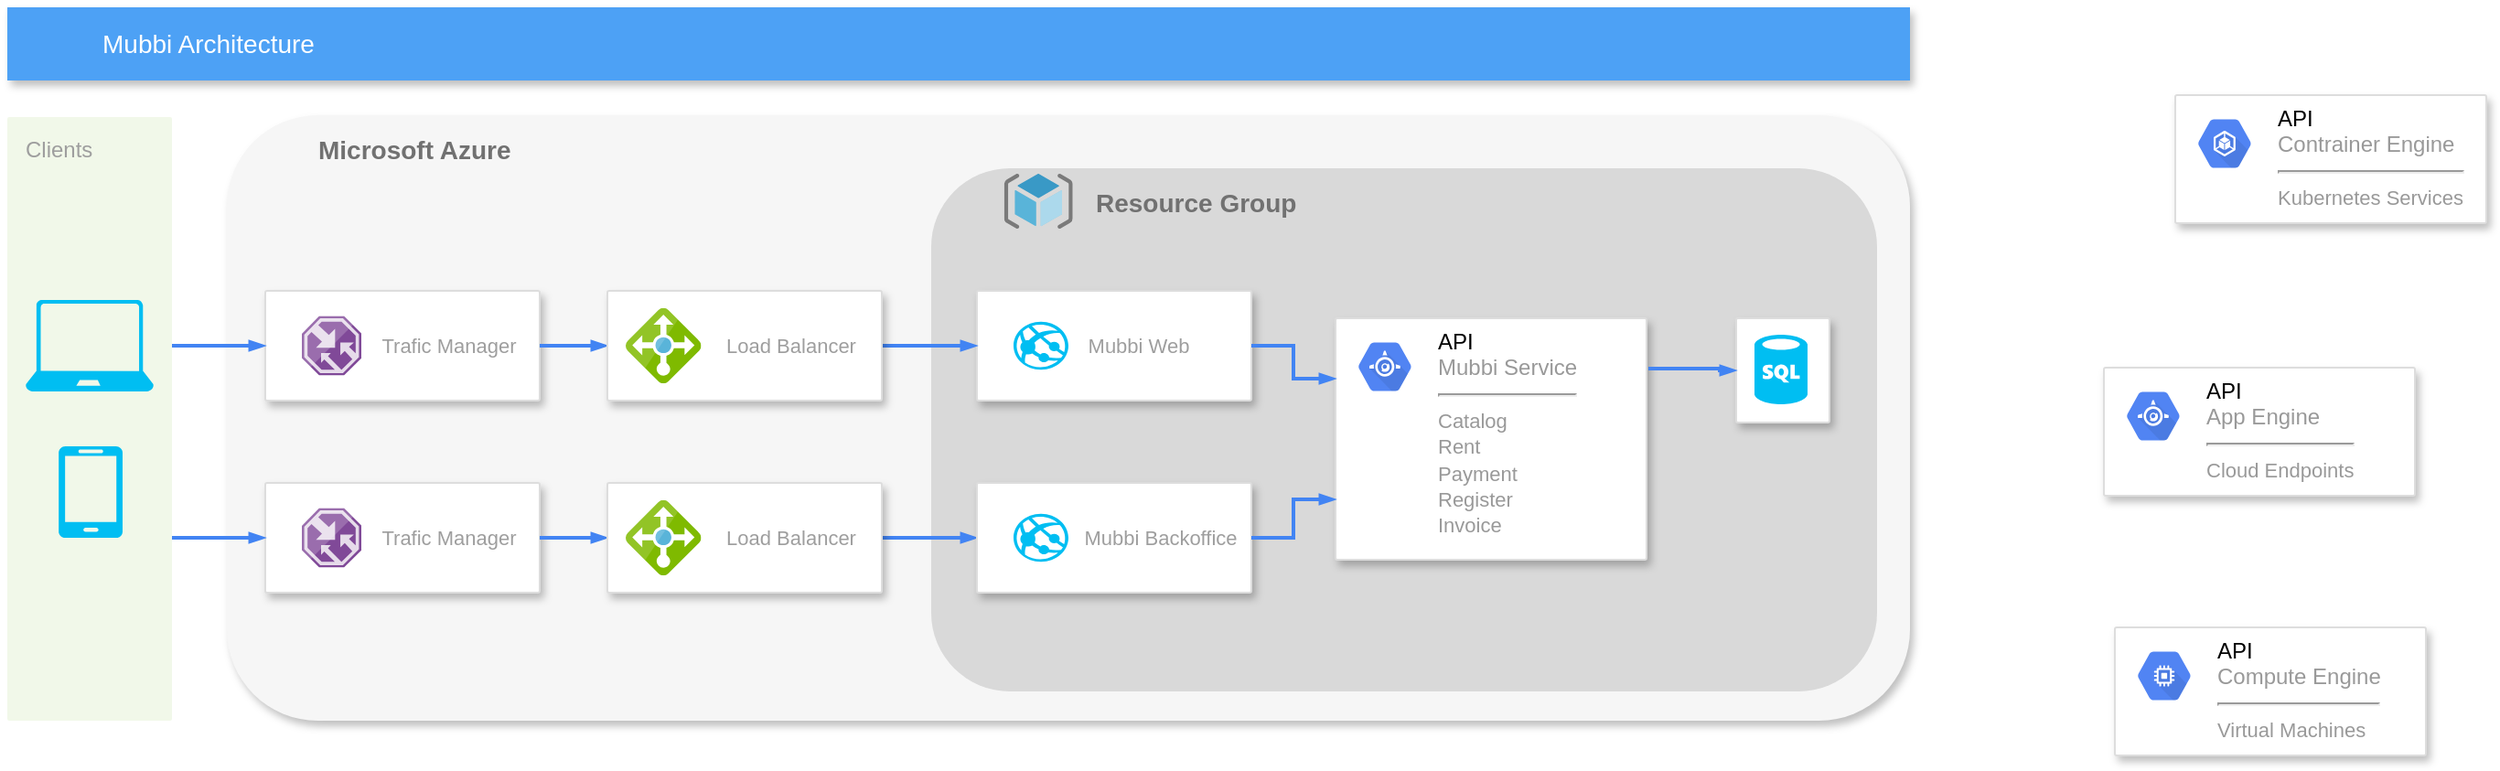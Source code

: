 <mxfile version="13.5.8" type="github">
  <diagram id="f106602c-feb2-e66a-4537-3a34d633f6aa" name="Page-1">
    <mxGraphModel dx="1718" dy="635" grid="0" gridSize="10" guides="1" tooltips="1" connect="1" arrows="1" fold="1" page="1" pageScale="1" pageWidth="1169" pageHeight="827" background="#ffffff" math="0" shadow="0">
      <root>
        <mxCell id="0" />
        <mxCell id="1" parent="0" />
        <mxCell id="14" value="&lt;b&gt;Microsoft Azure&amp;nbsp;&lt;/b&gt;" style="fillColor=#F6F6F6;strokeColor=none;shadow=1;gradientColor=none;fontSize=14;align=left;spacing=10;fontColor=#717171;9E9E9E;verticalAlign=top;spacingTop=-4;fontStyle=0;spacingLeft=40;html=1;rounded=1;" parent="1" vertex="1">
          <mxGeometry x="200" y="99" width="920" height="331" as="geometry" />
        </mxCell>
        <mxCell id="I5y3mARV5p0p7HVuNum8-1068" value="" style="group" vertex="1" connectable="0" parent="1">
          <mxGeometry x="585" y="128" width="517" height="286" as="geometry" />
        </mxCell>
        <mxCell id="I5y3mARV5p0p7HVuNum8-1031" value="&lt;b&gt;Resource Group&lt;/b&gt;" style="strokeColor=none;shadow=0;fontSize=14;align=left;spacing=10;fontColor=#717171;9E9E9E;verticalAlign=top;spacingTop=-4;fontStyle=0;spacingLeft=80;html=1;fillColor=#D9D9D9;rounded=1;" vertex="1" parent="I5y3mARV5p0p7HVuNum8-1068">
          <mxGeometry width="517" height="286" as="geometry" />
        </mxCell>
        <mxCell id="I5y3mARV5p0p7HVuNum8-1065" value="" style="aspect=fixed;html=1;points=[];align=center;image;fontSize=12;image=img/lib/mscae/ResourceGroup.svg;fillColor=#D9D9D9;gradientColor=none;" vertex="1" parent="I5y3mARV5p0p7HVuNum8-1068">
          <mxGeometry x="39.848" y="3" width="37.5" height="30" as="geometry" />
        </mxCell>
        <mxCell id="997" value="Clients" style="rounded=1;absoluteArcSize=1;arcSize=2;html=1;strokeColor=none;gradientColor=none;shadow=0;dashed=0;fontSize=12;fontColor=#9E9E9E;align=left;verticalAlign=top;spacing=10;spacingTop=-4;fillColor=#F1F8E9;" parent="1" vertex="1">
          <mxGeometry x="80" y="100" width="90" height="330" as="geometry" />
        </mxCell>
        <mxCell id="818" value="Mubbi Architecture" style="fillColor=#4DA1F5;strokeColor=none;shadow=1;gradientColor=none;fontSize=14;align=left;spacingLeft=50;fontColor=#ffffff;html=1;" parent="1" vertex="1">
          <mxGeometry x="80" y="40" width="1040" height="40" as="geometry" />
        </mxCell>
        <mxCell id="1001" style="edgeStyle=orthogonalEdgeStyle;rounded=0;elbow=vertical;html=1;labelBackgroundColor=none;startFill=1;startSize=4;endArrow=blockThin;endFill=1;endSize=4;jettySize=auto;orthogonalLoop=1;strokeColor=#4284F3;strokeWidth=2;fontSize=12;fontColor=#000000;align=left;dashed=0;entryX=0;entryY=0.5;entryDx=0;entryDy=0;" parent="1" source="989" target="I5y3mARV5p0p7HVuNum8-1027" edge="1">
          <mxGeometry relative="1" as="geometry" />
        </mxCell>
        <mxCell id="991" value="" style="strokeColor=#dddddd;fillColor=#ffffff;shadow=1;strokeWidth=1;rounded=1;absoluteArcSize=1;arcSize=2;fontSize=11;fontColor=#9E9E9E;align=center;html=1;" parent="1" vertex="1">
          <mxGeometry x="1226" y="237" width="170" height="70" as="geometry" />
        </mxCell>
        <mxCell id="992" value="&lt;font color=&quot;#000000&quot;&gt;API&lt;/font&gt;&lt;br&gt;App Engine&lt;hr&gt;&lt;font style=&quot;font-size: 11px&quot;&gt;Cloud Endpoints&lt;/font&gt;" style="dashed=0;connectable=0;html=1;fillColor=#5184F3;strokeColor=none;shape=mxgraph.gcp2.hexIcon;prIcon=app_engine;part=1;labelPosition=right;verticalLabelPosition=middle;align=left;verticalAlign=top;spacingLeft=5;fontColor=#999999;fontSize=12;spacingTop=-8;" parent="991" vertex="1">
          <mxGeometry width="44" height="39" relative="1" as="geometry">
            <mxPoint x="5" y="7" as="offset" />
          </mxGeometry>
        </mxCell>
        <mxCell id="993" value="" style="strokeColor=#dddddd;fillColor=#ffffff;shadow=1;strokeWidth=1;rounded=1;absoluteArcSize=1;arcSize=2;fontSize=11;fontColor=#9E9E9E;align=center;html=1;" parent="1" vertex="1">
          <mxGeometry x="1232" y="379" width="170" height="70" as="geometry" />
        </mxCell>
        <mxCell id="994" value="&lt;font color=&quot;#000000&quot;&gt;API&lt;/font&gt;&lt;br&gt;Compute Engine&lt;hr&gt;&lt;font style=&quot;font-size: 11px&quot;&gt;Virtual Machines&lt;/font&gt;" style="dashed=0;connectable=0;html=1;fillColor=#5184F3;strokeColor=none;shape=mxgraph.gcp2.hexIcon;prIcon=compute_engine;part=1;labelPosition=right;verticalLabelPosition=middle;align=left;verticalAlign=top;spacingLeft=5;fontColor=#999999;fontSize=12;spacingTop=-8;" parent="993" vertex="1">
          <mxGeometry width="44" height="39" relative="1" as="geometry">
            <mxPoint x="5" y="7" as="offset" />
          </mxGeometry>
        </mxCell>
        <mxCell id="995" value="" style="strokeColor=#dddddd;fillColor=#ffffff;shadow=1;strokeWidth=1;rounded=1;absoluteArcSize=1;arcSize=2;fontSize=11;fontColor=#9E9E9E;align=center;html=1;" parent="1" vertex="1">
          <mxGeometry x="1265" y="88" width="170" height="70" as="geometry" />
        </mxCell>
        <mxCell id="996" value="&lt;font color=&quot;#000000&quot;&gt;API&lt;/font&gt;&lt;br&gt;Contrainer Engine&lt;hr&gt;&lt;font style=&quot;font-size: 11px&quot;&gt;Kubernetes Services&lt;/font&gt;" style="dashed=0;connectable=0;html=1;fillColor=#5184F3;strokeColor=none;shape=mxgraph.gcp2.hexIcon;prIcon=container_engine;part=1;labelPosition=right;verticalLabelPosition=middle;align=left;verticalAlign=top;spacingLeft=5;fontColor=#999999;fontSize=12;spacingTop=-8;" parent="995" vertex="1">
          <mxGeometry width="44" height="39" relative="1" as="geometry">
            <mxPoint x="5" y="7" as="offset" />
          </mxGeometry>
        </mxCell>
        <mxCell id="I5y3mARV5p0p7HVuNum8-1001" value="" style="verticalLabelPosition=bottom;html=1;verticalAlign=top;align=center;strokeColor=none;fillColor=#00BEF2;shape=mxgraph.azure.laptop;pointerEvents=1;" vertex="1" parent="1">
          <mxGeometry x="90" y="200" width="70" height="50" as="geometry" />
        </mxCell>
        <mxCell id="I5y3mARV5p0p7HVuNum8-1002" value="" style="verticalLabelPosition=bottom;html=1;verticalAlign=top;align=center;strokeColor=none;fillColor=#00BEF2;shape=mxgraph.azure.mobile;pointerEvents=1;" vertex="1" parent="1">
          <mxGeometry x="108" y="280" width="35" height="50" as="geometry" />
        </mxCell>
        <mxCell id="I5y3mARV5p0p7HVuNum8-1011" value="" style="group;spacingLeft=50;" vertex="1" connectable="0" parent="1">
          <mxGeometry x="610" y="195" width="150" height="60" as="geometry" />
        </mxCell>
        <mxCell id="I5y3mARV5p0p7HVuNum8-1008" value="Mubbi Web" style="strokeColor=#dddddd;fillColor=#ffffff;shadow=1;strokeWidth=1;rounded=1;absoluteArcSize=1;arcSize=2;fontSize=11;fontColor=#9E9E9E;align=center;labelPosition=center;verticalLabelPosition=middle;verticalAlign=middle;spacingLeft=25;html=1;" vertex="1" parent="I5y3mARV5p0p7HVuNum8-1011">
          <mxGeometry width="150" height="60" as="geometry" />
        </mxCell>
        <mxCell id="I5y3mARV5p0p7HVuNum8-1025" value="" style="verticalLabelPosition=bottom;html=1;verticalAlign=top;align=center;strokeColor=none;fillColor=#00BEF2;shape=mxgraph.azure.azure_website;pointerEvents=1;" vertex="1" parent="I5y3mARV5p0p7HVuNum8-1011">
          <mxGeometry x="20" y="16.88" width="30" height="26.25" as="geometry" />
        </mxCell>
        <mxCell id="I5y3mARV5p0p7HVuNum8-1012" value="" style="group" vertex="1" connectable="0" parent="1">
          <mxGeometry x="221" y="300" width="150" height="60" as="geometry" />
        </mxCell>
        <mxCell id="I5y3mARV5p0p7HVuNum8-1034" value="" style="group" vertex="1" connectable="0" parent="I5y3mARV5p0p7HVuNum8-1012">
          <mxGeometry width="150" height="60" as="geometry" />
        </mxCell>
        <mxCell id="I5y3mARV5p0p7HVuNum8-1013" value="Trafic Manager" style="strokeColor=#dddddd;fillColor=#ffffff;shadow=1;strokeWidth=1;rounded=1;absoluteArcSize=1;arcSize=2;fontSize=11;fontColor=#9E9E9E;align=center;html=1;labelPosition=center;verticalLabelPosition=middle;verticalAlign=middle;spacingLeft=50;" vertex="1" parent="I5y3mARV5p0p7HVuNum8-1034">
          <mxGeometry width="150" height="60" as="geometry" />
        </mxCell>
        <mxCell id="I5y3mARV5p0p7HVuNum8-1014" value="" style="aspect=fixed;html=1;points=[];align=center;image;fontSize=12;image=img/lib/mscae/Traffic_Manager.svg;" vertex="1" parent="I5y3mARV5p0p7HVuNum8-1034">
          <mxGeometry x="20" y="13.75" width="32.5" height="32.5" as="geometry" />
        </mxCell>
        <mxCell id="I5y3mARV5p0p7HVuNum8-1016" style="edgeStyle=elbowEdgeStyle;rounded=0;elbow=vertical;html=1;labelBackgroundColor=none;startFill=1;startSize=4;endArrow=blockThin;endFill=1;endSize=4;jettySize=auto;orthogonalLoop=1;strokeColor=#4284F3;strokeWidth=2;fontSize=12;fontColor=#000000;align=left;dashed=0;entryX=0;entryY=0.5;entryDx=0;entryDy=0;exitX=1;exitY=0.5;exitDx=0;exitDy=0;" edge="1" parent="1" source="I5y3mARV5p0p7HVuNum8-1013" target="989">
          <mxGeometry relative="1" as="geometry">
            <mxPoint x="420" y="378.587" as="sourcePoint" />
            <mxPoint x="500" y="378.92" as="targetPoint" />
          </mxGeometry>
        </mxCell>
        <mxCell id="I5y3mARV5p0p7HVuNum8-1018" value="" style="group" vertex="1" connectable="0" parent="1">
          <mxGeometry x="408" y="300" width="150" height="60" as="geometry" />
        </mxCell>
        <mxCell id="I5y3mARV5p0p7HVuNum8-1033" value="" style="group" vertex="1" connectable="0" parent="I5y3mARV5p0p7HVuNum8-1018">
          <mxGeometry width="150" height="60" as="geometry" />
        </mxCell>
        <mxCell id="989" value="Load Balancer" style="strokeColor=#dddddd;fillColor=#ffffff;shadow=1;strokeWidth=1;rounded=1;absoluteArcSize=1;arcSize=2;fontSize=11;fontColor=#9E9E9E;align=center;html=1;spacingLeft=50;textDirection=ltr;" parent="I5y3mARV5p0p7HVuNum8-1033" vertex="1">
          <mxGeometry width="150" height="60" as="geometry" />
        </mxCell>
        <mxCell id="I5y3mARV5p0p7HVuNum8-1032" value="" style="aspect=fixed;html=1;points=[];align=center;image;fontSize=12;image=img/lib/mscae/Load_Balancer_feature.svg;fillColor=#D9D9D9;gradientColor=none;" vertex="1" parent="I5y3mARV5p0p7HVuNum8-1033">
          <mxGeometry x="10" y="9.38" width="41.25" height="41.25" as="geometry" />
        </mxCell>
        <mxCell id="I5y3mARV5p0p7HVuNum8-1024" style="edgeStyle=elbowEdgeStyle;rounded=0;elbow=vertical;html=1;labelBackgroundColor=none;startFill=1;startSize=4;endArrow=blockThin;endFill=1;endSize=4;jettySize=auto;orthogonalLoop=1;strokeColor=#4284F3;strokeWidth=2;fontSize=12;fontColor=#000000;align=left;dashed=0;entryX=0;entryY=0.5;entryDx=0;entryDy=0;" edge="1" parent="1" source="997" target="I5y3mARV5p0p7HVuNum8-1013">
          <mxGeometry relative="1" as="geometry">
            <mxPoint x="410" y="260" as="sourcePoint" />
            <mxPoint x="460" y="260" as="targetPoint" />
          </mxGeometry>
        </mxCell>
        <mxCell id="I5y3mARV5p0p7HVuNum8-1026" value="" style="group;spacingLeft=50;" vertex="1" connectable="0" parent="1">
          <mxGeometry x="610" y="300" width="150" height="60" as="geometry" />
        </mxCell>
        <mxCell id="I5y3mARV5p0p7HVuNum8-1027" value="Mubbi Backoffice" style="strokeColor=#dddddd;fillColor=#ffffff;shadow=1;strokeWidth=1;rounded=1;absoluteArcSize=1;arcSize=2;fontSize=11;fontColor=#9E9E9E;align=center;html=1;labelPosition=center;verticalLabelPosition=middle;verticalAlign=middle;spacingLeft=50;" vertex="1" parent="I5y3mARV5p0p7HVuNum8-1026">
          <mxGeometry width="150" height="60" as="geometry" />
        </mxCell>
        <mxCell id="I5y3mARV5p0p7HVuNum8-1028" value="" style="verticalLabelPosition=bottom;html=1;verticalAlign=top;align=center;strokeColor=none;fillColor=#00BEF2;shape=mxgraph.azure.azure_website;pointerEvents=1;" vertex="1" parent="I5y3mARV5p0p7HVuNum8-1026">
          <mxGeometry x="20" y="16.88" width="30" height="26.25" as="geometry" />
        </mxCell>
        <mxCell id="I5y3mARV5p0p7HVuNum8-1054" style="edgeStyle=orthogonalEdgeStyle;rounded=0;elbow=vertical;html=1;labelBackgroundColor=none;startFill=1;startSize=4;endArrow=blockThin;endFill=1;endSize=4;jettySize=auto;orthogonalLoop=1;strokeColor=#4284F3;strokeWidth=2;fontSize=12;fontColor=#000000;align=left;dashed=0;entryX=0;entryY=0.5;entryDx=0;entryDy=0;" edge="1" parent="1" source="I5y3mARV5p0p7HVuNum8-1062">
          <mxGeometry relative="1" as="geometry">
            <mxPoint x="610" y="225" as="targetPoint" />
          </mxGeometry>
        </mxCell>
        <mxCell id="I5y3mARV5p0p7HVuNum8-1055" value="" style="group" vertex="1" connectable="0" parent="1">
          <mxGeometry x="221" y="195" width="150" height="60" as="geometry" />
        </mxCell>
        <mxCell id="I5y3mARV5p0p7HVuNum8-1056" value="" style="group" vertex="1" connectable="0" parent="I5y3mARV5p0p7HVuNum8-1055">
          <mxGeometry width="150" height="60" as="geometry" />
        </mxCell>
        <mxCell id="I5y3mARV5p0p7HVuNum8-1057" value="Trafic Manager" style="strokeColor=#dddddd;fillColor=#ffffff;shadow=1;strokeWidth=1;rounded=1;absoluteArcSize=1;arcSize=2;fontSize=11;fontColor=#9E9E9E;align=center;html=1;labelPosition=center;verticalLabelPosition=middle;verticalAlign=middle;spacingLeft=50;" vertex="1" parent="I5y3mARV5p0p7HVuNum8-1056">
          <mxGeometry width="150" height="60" as="geometry" />
        </mxCell>
        <mxCell id="I5y3mARV5p0p7HVuNum8-1058" value="" style="aspect=fixed;html=1;points=[];align=center;image;fontSize=12;image=img/lib/mscae/Traffic_Manager.svg;" vertex="1" parent="I5y3mARV5p0p7HVuNum8-1056">
          <mxGeometry x="20" y="13.75" width="32.5" height="32.5" as="geometry" />
        </mxCell>
        <mxCell id="I5y3mARV5p0p7HVuNum8-1059" style="edgeStyle=elbowEdgeStyle;rounded=0;elbow=vertical;html=1;labelBackgroundColor=none;startFill=1;startSize=4;endArrow=blockThin;endFill=1;endSize=4;jettySize=auto;orthogonalLoop=1;strokeColor=#4284F3;strokeWidth=2;fontSize=12;fontColor=#000000;align=left;dashed=0;entryX=0;entryY=0.5;entryDx=0;entryDy=0;exitX=1;exitY=0.5;exitDx=0;exitDy=0;" edge="1" parent="1" source="I5y3mARV5p0p7HVuNum8-1057" target="I5y3mARV5p0p7HVuNum8-1062">
          <mxGeometry relative="1" as="geometry">
            <mxPoint x="420" y="273.587" as="sourcePoint" />
            <mxPoint x="500" y="273.92" as="targetPoint" />
          </mxGeometry>
        </mxCell>
        <mxCell id="I5y3mARV5p0p7HVuNum8-1060" value="" style="group" vertex="1" connectable="0" parent="1">
          <mxGeometry x="408" y="195" width="150" height="60" as="geometry" />
        </mxCell>
        <mxCell id="I5y3mARV5p0p7HVuNum8-1061" value="" style="group" vertex="1" connectable="0" parent="I5y3mARV5p0p7HVuNum8-1060">
          <mxGeometry width="150" height="60" as="geometry" />
        </mxCell>
        <mxCell id="I5y3mARV5p0p7HVuNum8-1062" value="Load Balancer" style="strokeColor=#dddddd;fillColor=#ffffff;shadow=1;strokeWidth=1;rounded=1;absoluteArcSize=1;arcSize=2;fontSize=11;fontColor=#9E9E9E;align=center;html=1;spacingLeft=50;textDirection=ltr;" vertex="1" parent="I5y3mARV5p0p7HVuNum8-1061">
          <mxGeometry width="150" height="60" as="geometry" />
        </mxCell>
        <mxCell id="I5y3mARV5p0p7HVuNum8-1063" value="" style="aspect=fixed;html=1;points=[];align=center;image;fontSize=12;image=img/lib/mscae/Load_Balancer_feature.svg;fillColor=#D9D9D9;gradientColor=none;" vertex="1" parent="I5y3mARV5p0p7HVuNum8-1061">
          <mxGeometry x="10" y="9.38" width="41.25" height="41.25" as="geometry" />
        </mxCell>
        <mxCell id="I5y3mARV5p0p7HVuNum8-1064" style="edgeStyle=elbowEdgeStyle;rounded=0;elbow=vertical;html=1;labelBackgroundColor=none;startFill=1;startSize=4;endArrow=blockThin;endFill=1;endSize=4;jettySize=auto;orthogonalLoop=1;strokeColor=#4284F3;strokeWidth=2;fontSize=12;fontColor=#000000;align=left;dashed=0;entryX=0;entryY=0.5;entryDx=0;entryDy=0;" edge="1" parent="1" target="I5y3mARV5p0p7HVuNum8-1057">
          <mxGeometry relative="1" as="geometry">
            <mxPoint x="170" y="225" as="sourcePoint" />
            <mxPoint x="460" y="155" as="targetPoint" />
          </mxGeometry>
        </mxCell>
        <mxCell id="I5y3mARV5p0p7HVuNum8-1072" value="" style="strokeColor=#dddddd;fillColor=#ffffff;shadow=1;strokeWidth=1;rounded=1;absoluteArcSize=1;arcSize=2;fontSize=11;fontColor=#9E9E9E;align=center;html=1;" vertex="1" parent="1">
          <mxGeometry x="806" y="210" width="170" height="132" as="geometry" />
        </mxCell>
        <mxCell id="I5y3mARV5p0p7HVuNum8-1073" value="&lt;font color=&quot;#000000&quot;&gt;API&lt;/font&gt;&lt;br&gt;Mubbi Service&lt;hr&gt;&lt;font style=&quot;font-size: 11px&quot;&gt;Catalog&lt;br&gt;Rent&lt;br&gt;Payment&lt;br&gt;Register&lt;br&gt;Invoice&lt;br&gt;&lt;/font&gt;" style="dashed=0;connectable=0;html=1;fillColor=#5184F3;strokeColor=none;shape=mxgraph.gcp2.hexIcon;prIcon=app_engine;part=1;labelPosition=right;verticalLabelPosition=middle;align=left;verticalAlign=top;spacingLeft=5;fontColor=#999999;fontSize=12;spacingTop=-8;" vertex="1" parent="I5y3mARV5p0p7HVuNum8-1072">
          <mxGeometry width="44" height="39" relative="1" as="geometry">
            <mxPoint x="5" y="7" as="offset" />
          </mxGeometry>
        </mxCell>
        <mxCell id="I5y3mARV5p0p7HVuNum8-1075" style="edgeStyle=orthogonalEdgeStyle;rounded=0;elbow=vertical;html=1;labelBackgroundColor=none;startFill=1;startSize=4;endArrow=blockThin;endFill=1;endSize=4;jettySize=auto;orthogonalLoop=1;strokeColor=#4284F3;strokeWidth=2;fontSize=12;fontColor=#000000;align=left;dashed=0;entryX=0;entryY=0.75;entryDx=0;entryDy=0;exitX=1;exitY=0.5;exitDx=0;exitDy=0;" edge="1" parent="1" source="I5y3mARV5p0p7HVuNum8-1027" target="I5y3mARV5p0p7HVuNum8-1072">
          <mxGeometry relative="1" as="geometry">
            <mxPoint x="568" y="340" as="sourcePoint" />
            <mxPoint x="620" y="340" as="targetPoint" />
          </mxGeometry>
        </mxCell>
        <mxCell id="I5y3mARV5p0p7HVuNum8-1076" style="edgeStyle=orthogonalEdgeStyle;rounded=0;elbow=vertical;html=1;labelBackgroundColor=none;startFill=1;startSize=4;endArrow=blockThin;endFill=1;endSize=4;jettySize=auto;orthogonalLoop=1;strokeColor=#4284F3;strokeWidth=2;fontSize=12;fontColor=#000000;align=left;dashed=0;entryX=0;entryY=0.25;entryDx=0;entryDy=0;exitX=1;exitY=0.5;exitDx=0;exitDy=0;" edge="1" parent="1" source="I5y3mARV5p0p7HVuNum8-1008" target="I5y3mARV5p0p7HVuNum8-1072">
          <mxGeometry relative="1" as="geometry">
            <mxPoint x="770" y="340" as="sourcePoint" />
            <mxPoint x="827" y="315" as="targetPoint" />
          </mxGeometry>
        </mxCell>
        <mxCell id="I5y3mARV5p0p7HVuNum8-1081" value="" style="group" vertex="1" connectable="0" parent="1">
          <mxGeometry x="1025" y="210" width="51" height="57" as="geometry" />
        </mxCell>
        <mxCell id="I5y3mARV5p0p7HVuNum8-1078" value="" style="strokeColor=#dddddd;fillColor=#ffffff;shadow=1;strokeWidth=1;rounded=1;absoluteArcSize=1;arcSize=2;fontSize=11;fontColor=#9E9E9E;align=center;html=1;" vertex="1" parent="I5y3mARV5p0p7HVuNum8-1081">
          <mxGeometry width="51" height="57" as="geometry" />
        </mxCell>
        <mxCell id="I5y3mARV5p0p7HVuNum8-1080" value="" style="verticalLabelPosition=bottom;html=1;verticalAlign=top;align=center;strokeColor=none;fillColor=#00BEF2;shape=mxgraph.azure.sql_database;rounded=1;shadow=0;fontColor=#000000;" vertex="1" parent="I5y3mARV5p0p7HVuNum8-1081">
          <mxGeometry x="10" y="9" width="29" height="38" as="geometry" />
        </mxCell>
        <mxCell id="I5y3mARV5p0p7HVuNum8-1085" style="edgeStyle=orthogonalEdgeStyle;rounded=0;elbow=vertical;html=1;labelBackgroundColor=none;startFill=1;startSize=4;endArrow=blockThin;endFill=1;endSize=4;jettySize=auto;orthogonalLoop=1;strokeColor=#4284F3;strokeWidth=2;fontSize=12;fontColor=#000000;align=left;dashed=0;entryX=0;entryY=0.5;entryDx=0;entryDy=0;exitX=1.006;exitY=0.208;exitDx=0;exitDy=0;exitPerimeter=0;" edge="1" parent="1" source="I5y3mARV5p0p7HVuNum8-1072" target="I5y3mARV5p0p7HVuNum8-1078">
          <mxGeometry relative="1" as="geometry">
            <mxPoint x="770" y="340" as="sourcePoint" />
            <mxPoint x="823" y="301.0" as="targetPoint" />
            <Array as="points">
              <mxPoint x="1016" y="238" />
            </Array>
          </mxGeometry>
        </mxCell>
      </root>
    </mxGraphModel>
  </diagram>
</mxfile>
